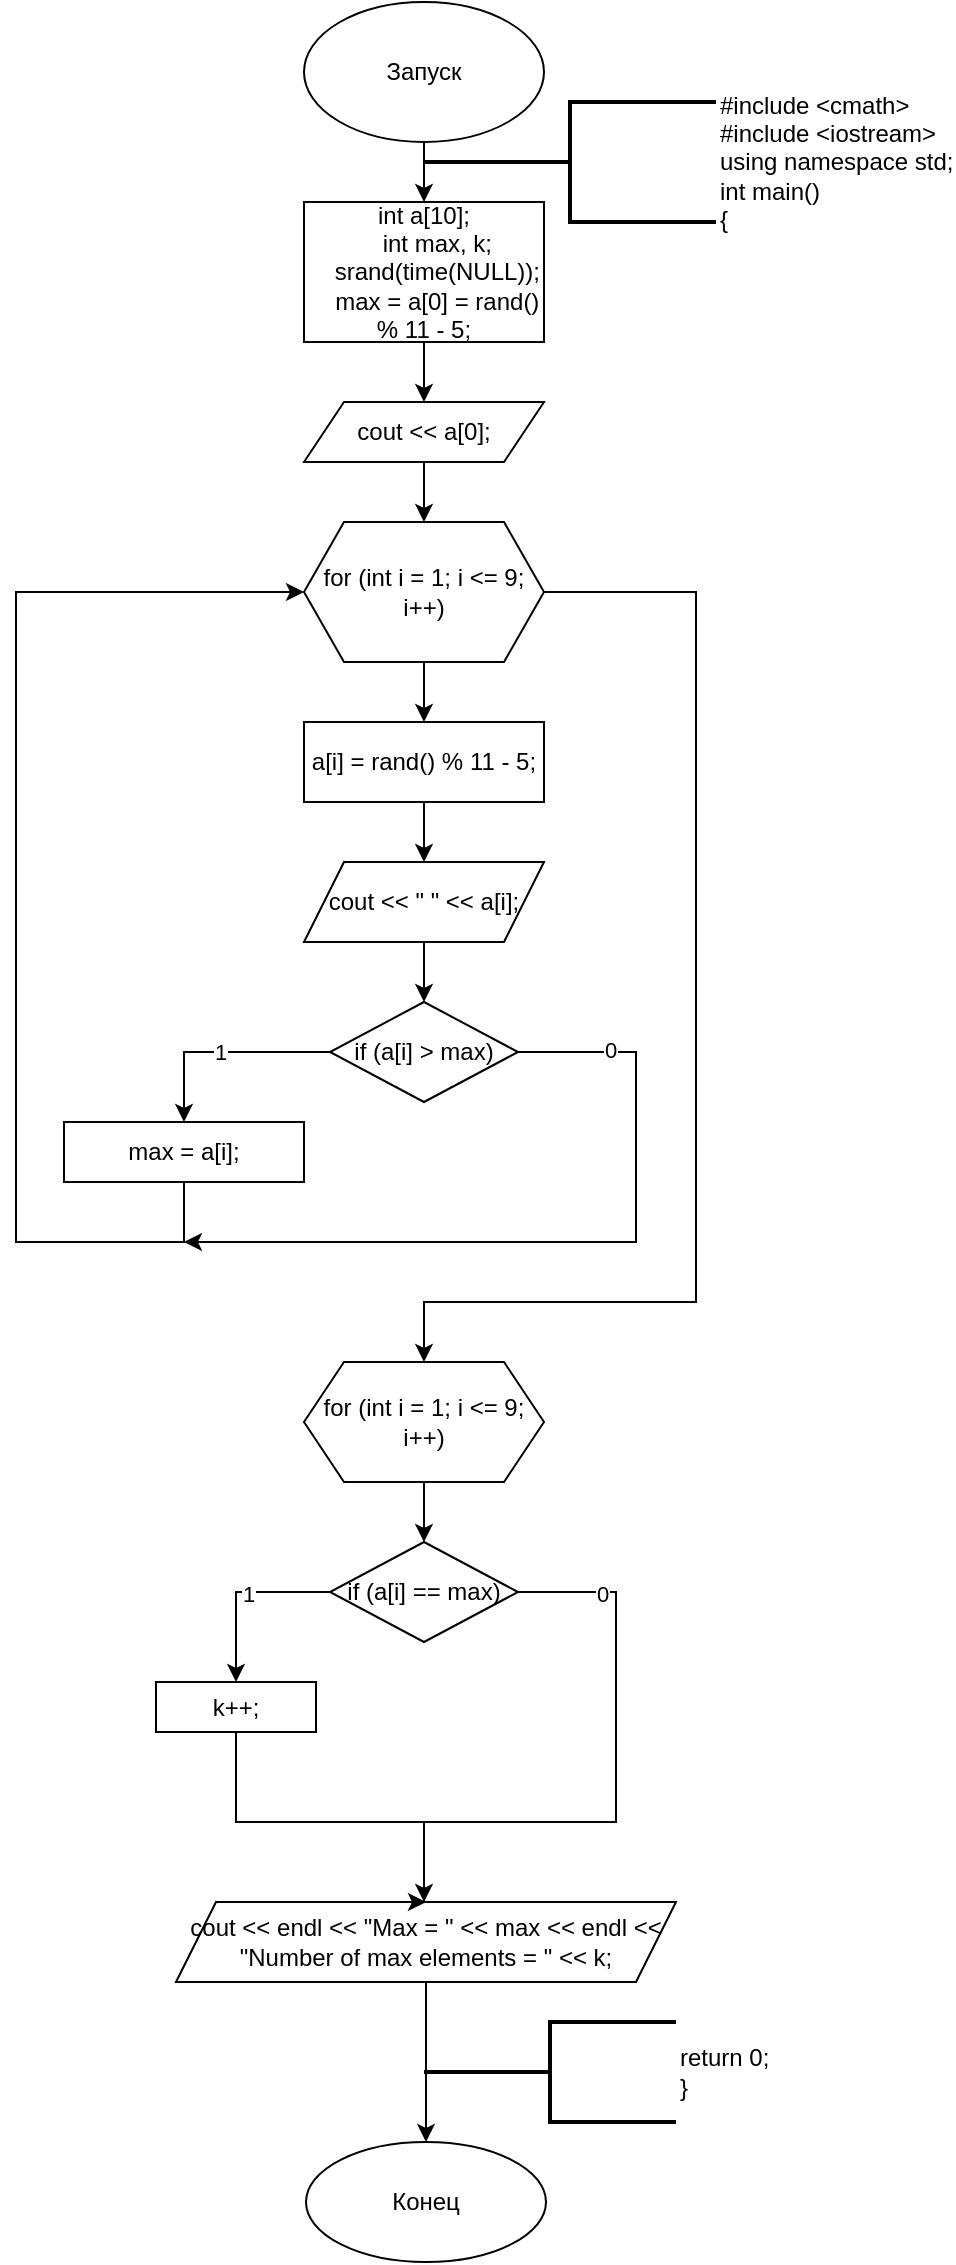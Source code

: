 <mxfile version="16.0.0" type="device"><diagram id="C5RBs43oDa-KdzZeNtuy" name="Page-1"><mxGraphModel dx="1061" dy="615" grid="1" gridSize="10" guides="1" tooltips="1" connect="1" arrows="1" fold="1" page="1" pageScale="1" pageWidth="827" pageHeight="1169" math="0" shadow="0"><root><mxCell id="WIyWlLk6GJQsqaUBKTNV-0"/><mxCell id="WIyWlLk6GJQsqaUBKTNV-1" parent="WIyWlLk6GJQsqaUBKTNV-0"/><mxCell id="OoZ20OrOg8VZuGHtvFxR-2" value="" style="edgeStyle=orthogonalEdgeStyle;rounded=0;orthogonalLoop=1;jettySize=auto;html=1;" parent="WIyWlLk6GJQsqaUBKTNV-1" source="OoZ20OrOg8VZuGHtvFxR-0" target="f6VdV6nys1w6GxwU3ILt-74" edge="1"><mxGeometry relative="1" as="geometry"><mxPoint x="414" y="130" as="targetPoint"/></mxGeometry></mxCell><mxCell id="OoZ20OrOg8VZuGHtvFxR-0" value="Запуск" style="ellipse;whiteSpace=wrap;html=1;" parent="WIyWlLk6GJQsqaUBKTNV-1" vertex="1"><mxGeometry x="354" y="10" width="120" height="70" as="geometry"/></mxCell><mxCell id="OoZ20OrOg8VZuGHtvFxR-36" value="Конец" style="ellipse;whiteSpace=wrap;html=1;" parent="WIyWlLk6GJQsqaUBKTNV-1" vertex="1"><mxGeometry x="355" y="1080" width="120" height="60" as="geometry"/></mxCell><mxCell id="OoZ20OrOg8VZuGHtvFxR-38" value="return 0;&#10;}" style="strokeWidth=2;html=1;shape=mxgraph.flowchart.annotation_2;align=left;labelPosition=right;pointerEvents=1;" parent="WIyWlLk6GJQsqaUBKTNV-1" vertex="1"><mxGeometry x="414" y="1020" width="126" height="50" as="geometry"/></mxCell><mxCell id="OoZ20OrOg8VZuGHtvFxR-39" value="&lt;div&gt;&lt;/div&gt;&lt;div&gt;&lt;/div&gt;&lt;div&gt;#include &amp;lt;cmath&amp;gt;&lt;/div&gt;&lt;span&gt;#include &amp;lt;iostream&amp;gt;&lt;br&gt;&lt;/span&gt;using namespace std;&lt;br&gt;int main()&lt;br&gt;{" style="strokeWidth=2;html=1;shape=mxgraph.flowchart.annotation_2;align=left;labelPosition=right;pointerEvents=1;" parent="WIyWlLk6GJQsqaUBKTNV-1" vertex="1"><mxGeometry x="414" y="60" width="146" height="60" as="geometry"/></mxCell><mxCell id="f6VdV6nys1w6GxwU3ILt-76" value="" style="edgeStyle=orthogonalEdgeStyle;rounded=0;orthogonalLoop=1;jettySize=auto;html=1;" edge="1" parent="WIyWlLk6GJQsqaUBKTNV-1" source="f6VdV6nys1w6GxwU3ILt-74" target="f6VdV6nys1w6GxwU3ILt-75"><mxGeometry relative="1" as="geometry"/></mxCell><mxCell id="f6VdV6nys1w6GxwU3ILt-74" value="int a[10];&#10;    int max, k;&#10;    srand(time(NULL));&#10;    max = a[0] = rand() % 11 - 5;" style="rounded=0;whiteSpace=wrap;html=1;" vertex="1" parent="WIyWlLk6GJQsqaUBKTNV-1"><mxGeometry x="354" y="110" width="120" height="70" as="geometry"/></mxCell><mxCell id="f6VdV6nys1w6GxwU3ILt-78" value="" style="edgeStyle=orthogonalEdgeStyle;rounded=0;orthogonalLoop=1;jettySize=auto;html=1;" edge="1" parent="WIyWlLk6GJQsqaUBKTNV-1" source="f6VdV6nys1w6GxwU3ILt-75" target="f6VdV6nys1w6GxwU3ILt-77"><mxGeometry relative="1" as="geometry"/></mxCell><mxCell id="f6VdV6nys1w6GxwU3ILt-75" value="cout &lt;&lt; a[0];" style="shape=parallelogram;perimeter=parallelogramPerimeter;whiteSpace=wrap;html=1;fixedSize=1;rounded=0;" vertex="1" parent="WIyWlLk6GJQsqaUBKTNV-1"><mxGeometry x="354" y="210" width="120" height="30" as="geometry"/></mxCell><mxCell id="f6VdV6nys1w6GxwU3ILt-80" value="" style="edgeStyle=orthogonalEdgeStyle;rounded=0;orthogonalLoop=1;jettySize=auto;html=1;" edge="1" parent="WIyWlLk6GJQsqaUBKTNV-1" source="f6VdV6nys1w6GxwU3ILt-77" target="f6VdV6nys1w6GxwU3ILt-79"><mxGeometry relative="1" as="geometry"/></mxCell><mxCell id="f6VdV6nys1w6GxwU3ILt-123" style="edgeStyle=orthogonalEdgeStyle;rounded=0;orthogonalLoop=1;jettySize=auto;html=1;" edge="1" parent="WIyWlLk6GJQsqaUBKTNV-1" source="f6VdV6nys1w6GxwU3ILt-77" target="f6VdV6nys1w6GxwU3ILt-125"><mxGeometry relative="1" as="geometry"><mxPoint x="414" y="690" as="targetPoint"/><Array as="points"><mxPoint x="550" y="305"/><mxPoint x="550" y="660"/><mxPoint x="414" y="660"/></Array></mxGeometry></mxCell><mxCell id="f6VdV6nys1w6GxwU3ILt-77" value="for (int i = 1; i &lt;= 9; i++)" style="shape=hexagon;perimeter=hexagonPerimeter2;whiteSpace=wrap;html=1;fixedSize=1;rounded=0;" vertex="1" parent="WIyWlLk6GJQsqaUBKTNV-1"><mxGeometry x="354" y="270" width="120" height="70" as="geometry"/></mxCell><mxCell id="f6VdV6nys1w6GxwU3ILt-82" value="" style="edgeStyle=orthogonalEdgeStyle;rounded=0;orthogonalLoop=1;jettySize=auto;html=1;" edge="1" parent="WIyWlLk6GJQsqaUBKTNV-1" source="f6VdV6nys1w6GxwU3ILt-79" target="f6VdV6nys1w6GxwU3ILt-81"><mxGeometry relative="1" as="geometry"/></mxCell><mxCell id="f6VdV6nys1w6GxwU3ILt-79" value="a[i] = rand() % 11 - 5;" style="whiteSpace=wrap;html=1;rounded=0;" vertex="1" parent="WIyWlLk6GJQsqaUBKTNV-1"><mxGeometry x="354" y="370" width="120" height="40" as="geometry"/></mxCell><mxCell id="f6VdV6nys1w6GxwU3ILt-114" value="" style="edgeStyle=orthogonalEdgeStyle;rounded=0;orthogonalLoop=1;jettySize=auto;html=1;" edge="1" parent="WIyWlLk6GJQsqaUBKTNV-1" source="f6VdV6nys1w6GxwU3ILt-81" target="f6VdV6nys1w6GxwU3ILt-113"><mxGeometry relative="1" as="geometry"/></mxCell><mxCell id="f6VdV6nys1w6GxwU3ILt-81" value="cout &lt;&lt; &quot; &quot; &lt;&lt; a[i];" style="shape=parallelogram;perimeter=parallelogramPerimeter;whiteSpace=wrap;html=1;fixedSize=1;rounded=0;" vertex="1" parent="WIyWlLk6GJQsqaUBKTNV-1"><mxGeometry x="354" y="440" width="120" height="40" as="geometry"/></mxCell><mxCell id="f6VdV6nys1w6GxwU3ILt-100" style="edgeStyle=orthogonalEdgeStyle;rounded=0;orthogonalLoop=1;jettySize=auto;html=1;entryX=0;entryY=0.5;entryDx=0;entryDy=0;" edge="1" parent="WIyWlLk6GJQsqaUBKTNV-1" source="f6VdV6nys1w6GxwU3ILt-88"><mxGeometry relative="1" as="geometry"><mxPoint x="354" y="650" as="targetPoint"/><Array as="points"><mxPoint x="560" y="740"/><mxPoint x="560" y="990"/><mxPoint x="180" y="990"/><mxPoint x="180" y="650"/></Array></mxGeometry></mxCell><mxCell id="f6VdV6nys1w6GxwU3ILt-124" style="edgeStyle=orthogonalEdgeStyle;rounded=0;orthogonalLoop=1;jettySize=auto;html=1;exitX=0.5;exitY=1;exitDx=0;exitDy=0;entryX=0.5;entryY=0;entryDx=0;entryDy=0;" edge="1" parent="WIyWlLk6GJQsqaUBKTNV-1" source="f6VdV6nys1w6GxwU3ILt-108" target="OoZ20OrOg8VZuGHtvFxR-36"><mxGeometry relative="1" as="geometry"/></mxCell><mxCell id="f6VdV6nys1w6GxwU3ILt-108" value="cout &lt;&lt; endl &lt;&lt; &quot;Max = &quot; &lt;&lt; max &lt;&lt; endl &lt;&lt; &quot;Number of max elements = &quot; &lt;&lt; k;" style="shape=parallelogram;perimeter=parallelogramPerimeter;whiteSpace=wrap;html=1;fixedSize=1;" vertex="1" parent="WIyWlLk6GJQsqaUBKTNV-1"><mxGeometry x="290" y="960" width="250" height="40" as="geometry"/></mxCell><mxCell id="f6VdV6nys1w6GxwU3ILt-116" value="" style="edgeStyle=orthogonalEdgeStyle;rounded=0;orthogonalLoop=1;jettySize=auto;html=1;" edge="1" parent="WIyWlLk6GJQsqaUBKTNV-1" source="f6VdV6nys1w6GxwU3ILt-113" target="f6VdV6nys1w6GxwU3ILt-115"><mxGeometry relative="1" as="geometry"/></mxCell><mxCell id="f6VdV6nys1w6GxwU3ILt-117" value="1" style="edgeLabel;html=1;align=center;verticalAlign=middle;resizable=0;points=[];" vertex="1" connectable="0" parent="f6VdV6nys1w6GxwU3ILt-116"><mxGeometry x="0.018" relative="1" as="geometry"><mxPoint as="offset"/></mxGeometry></mxCell><mxCell id="f6VdV6nys1w6GxwU3ILt-113" value="if (a[i] &gt; max)" style="rhombus;whiteSpace=wrap;html=1;rounded=0;" vertex="1" parent="WIyWlLk6GJQsqaUBKTNV-1"><mxGeometry x="367" y="510" width="94" height="50" as="geometry"/></mxCell><mxCell id="f6VdV6nys1w6GxwU3ILt-118" style="edgeStyle=orthogonalEdgeStyle;rounded=0;orthogonalLoop=1;jettySize=auto;html=1;entryX=0;entryY=0.5;entryDx=0;entryDy=0;" edge="1" parent="WIyWlLk6GJQsqaUBKTNV-1" source="f6VdV6nys1w6GxwU3ILt-115" target="f6VdV6nys1w6GxwU3ILt-77"><mxGeometry relative="1" as="geometry"><Array as="points"><mxPoint x="294" y="630"/><mxPoint x="210" y="630"/><mxPoint x="210" y="305"/></Array></mxGeometry></mxCell><mxCell id="f6VdV6nys1w6GxwU3ILt-121" style="edgeStyle=orthogonalEdgeStyle;rounded=0;orthogonalLoop=1;jettySize=auto;html=1;exitX=1;exitY=0.5;exitDx=0;exitDy=0;" edge="1" parent="WIyWlLk6GJQsqaUBKTNV-1" source="f6VdV6nys1w6GxwU3ILt-113"><mxGeometry relative="1" as="geometry"><mxPoint x="294" y="630" as="targetPoint"/><Array as="points"><mxPoint x="520" y="535"/><mxPoint x="520" y="630"/></Array></mxGeometry></mxCell><mxCell id="f6VdV6nys1w6GxwU3ILt-122" value="0" style="edgeLabel;html=1;align=center;verticalAlign=middle;resizable=0;points=[];" vertex="1" connectable="0" parent="f6VdV6nys1w6GxwU3ILt-121"><mxGeometry x="-0.758" y="1" relative="1" as="geometry"><mxPoint as="offset"/></mxGeometry></mxCell><mxCell id="f6VdV6nys1w6GxwU3ILt-115" value="max = a[i];" style="whiteSpace=wrap;html=1;rounded=0;" vertex="1" parent="WIyWlLk6GJQsqaUBKTNV-1"><mxGeometry x="234" y="570" width="120" height="30" as="geometry"/></mxCell><mxCell id="f6VdV6nys1w6GxwU3ILt-126" value="" style="edgeStyle=orthogonalEdgeStyle;rounded=0;orthogonalLoop=1;jettySize=auto;html=1;" edge="1" parent="WIyWlLk6GJQsqaUBKTNV-1" source="f6VdV6nys1w6GxwU3ILt-125" target="f6VdV6nys1w6GxwU3ILt-127"><mxGeometry relative="1" as="geometry"><mxPoint x="414" y="810" as="targetPoint"/></mxGeometry></mxCell><mxCell id="f6VdV6nys1w6GxwU3ILt-125" value="for (int i = 1; i &lt;= 9; i++)" style="shape=hexagon;perimeter=hexagonPerimeter2;whiteSpace=wrap;html=1;fixedSize=1;" vertex="1" parent="WIyWlLk6GJQsqaUBKTNV-1"><mxGeometry x="354" y="690" width="120" height="60" as="geometry"/></mxCell><mxCell id="f6VdV6nys1w6GxwU3ILt-129" value="" style="edgeStyle=orthogonalEdgeStyle;rounded=0;orthogonalLoop=1;jettySize=auto;html=1;" edge="1" parent="WIyWlLk6GJQsqaUBKTNV-1" source="f6VdV6nys1w6GxwU3ILt-127" target="f6VdV6nys1w6GxwU3ILt-128"><mxGeometry relative="1" as="geometry"/></mxCell><mxCell id="f6VdV6nys1w6GxwU3ILt-131" value="1" style="edgeLabel;html=1;align=center;verticalAlign=middle;resizable=0;points=[];" vertex="1" connectable="0" parent="f6VdV6nys1w6GxwU3ILt-129"><mxGeometry x="-0.109" y="1" relative="1" as="geometry"><mxPoint as="offset"/></mxGeometry></mxCell><mxCell id="f6VdV6nys1w6GxwU3ILt-132" style="edgeStyle=orthogonalEdgeStyle;rounded=0;orthogonalLoop=1;jettySize=auto;html=1;exitX=1;exitY=0.5;exitDx=0;exitDy=0;entryX=0.5;entryY=0;entryDx=0;entryDy=0;" edge="1" parent="WIyWlLk6GJQsqaUBKTNV-1" source="f6VdV6nys1w6GxwU3ILt-127" target="f6VdV6nys1w6GxwU3ILt-108"><mxGeometry relative="1" as="geometry"><Array as="points"><mxPoint x="510" y="805"/><mxPoint x="510" y="920"/><mxPoint x="414" y="920"/></Array></mxGeometry></mxCell><mxCell id="f6VdV6nys1w6GxwU3ILt-133" value="0" style="edgeLabel;html=1;align=center;verticalAlign=middle;resizable=0;points=[];" vertex="1" connectable="0" parent="f6VdV6nys1w6GxwU3ILt-132"><mxGeometry x="-0.72" y="-1" relative="1" as="geometry"><mxPoint as="offset"/></mxGeometry></mxCell><mxCell id="f6VdV6nys1w6GxwU3ILt-127" value="if (a[i] == max)" style="rhombus;whiteSpace=wrap;html=1;" vertex="1" parent="WIyWlLk6GJQsqaUBKTNV-1"><mxGeometry x="367" y="780" width="94" height="50" as="geometry"/></mxCell><mxCell id="f6VdV6nys1w6GxwU3ILt-130" style="edgeStyle=orthogonalEdgeStyle;rounded=0;orthogonalLoop=1;jettySize=auto;html=1;" edge="1" parent="WIyWlLk6GJQsqaUBKTNV-1" source="f6VdV6nys1w6GxwU3ILt-128" target="f6VdV6nys1w6GxwU3ILt-108"><mxGeometry relative="1" as="geometry"><Array as="points"><mxPoint x="320" y="920"/><mxPoint x="414" y="920"/></Array></mxGeometry></mxCell><mxCell id="f6VdV6nys1w6GxwU3ILt-128" value="k++;" style="whiteSpace=wrap;html=1;" vertex="1" parent="WIyWlLk6GJQsqaUBKTNV-1"><mxGeometry x="280" y="850" width="80" height="25" as="geometry"/></mxCell></root></mxGraphModel></diagram></mxfile>